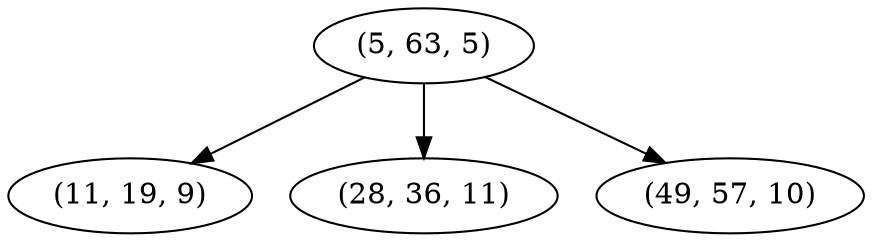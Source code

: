 digraph tree {
    "(5, 63, 5)";
    "(11, 19, 9)";
    "(28, 36, 11)";
    "(49, 57, 10)";
    "(5, 63, 5)" -> "(11, 19, 9)";
    "(5, 63, 5)" -> "(28, 36, 11)";
    "(5, 63, 5)" -> "(49, 57, 10)";
}
